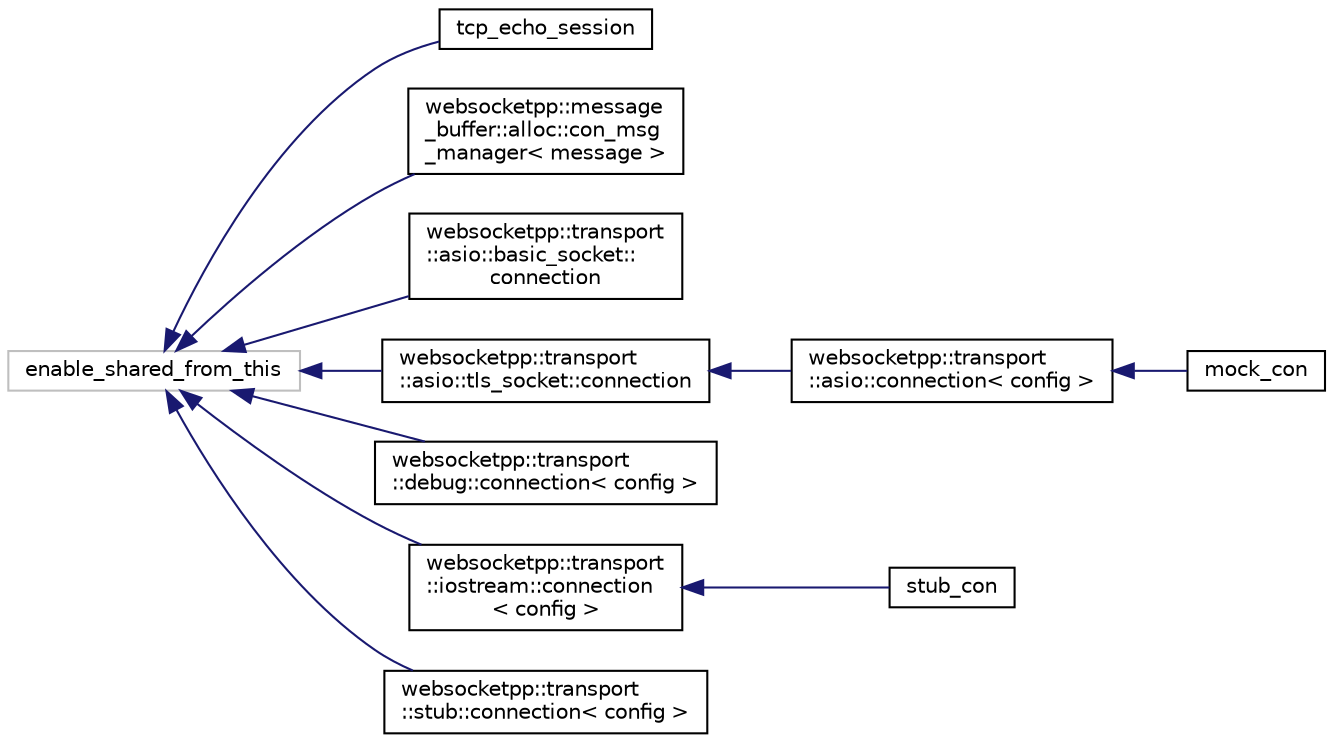 digraph "Graphical Class Hierarchy"
{
  edge [fontname="Helvetica",fontsize="10",labelfontname="Helvetica",labelfontsize="10"];
  node [fontname="Helvetica",fontsize="10",shape=record];
  rankdir="LR";
  Node3552 [label="enable_shared_from_this",height=0.2,width=0.4,color="grey75", fillcolor="white", style="filled"];
  Node3552 -> Node0 [dir="back",color="midnightblue",fontsize="10",style="solid",fontname="Helvetica"];
  Node0 [label="tcp_echo_session",height=0.2,width=0.4,color="black", fillcolor="white", style="filled",URL="$structtcp__echo__session.html"];
  Node3552 -> Node3554 [dir="back",color="midnightblue",fontsize="10",style="solid",fontname="Helvetica"];
  Node3554 [label="websocketpp::message\l_buffer::alloc::con_msg\l_manager\< message \>",height=0.2,width=0.4,color="black", fillcolor="white", style="filled",URL="$classwebsocketpp_1_1message__buffer_1_1alloc_1_1con__msg__manager.html"];
  Node3552 -> Node3555 [dir="back",color="midnightblue",fontsize="10",style="solid",fontname="Helvetica"];
  Node3555 [label="websocketpp::transport\l::asio::basic_socket::\lconnection",height=0.2,width=0.4,color="black", fillcolor="white", style="filled",URL="$classwebsocketpp_1_1transport_1_1asio_1_1basic__socket_1_1connection.html",tooltip="Basic Asio connection socket component. "];
  Node3552 -> Node3556 [dir="back",color="midnightblue",fontsize="10",style="solid",fontname="Helvetica"];
  Node3556 [label="websocketpp::transport\l::asio::tls_socket::connection",height=0.2,width=0.4,color="black", fillcolor="white", style="filled",URL="$classwebsocketpp_1_1transport_1_1asio_1_1tls__socket_1_1connection.html",tooltip="TLS enabled Asio connection socket component. "];
  Node3556 -> Node3557 [dir="back",color="midnightblue",fontsize="10",style="solid",fontname="Helvetica"];
  Node3557 [label="websocketpp::transport\l::asio::connection\< config \>",height=0.2,width=0.4,color="black", fillcolor="white", style="filled",URL="$classwebsocketpp_1_1transport_1_1asio_1_1connection.html",tooltip="Asio based connection transport component. "];
  Node3557 -> Node3558 [dir="back",color="midnightblue",fontsize="10",style="solid",fontname="Helvetica"];
  Node3558 [label="mock_con",height=0.2,width=0.4,color="black", fillcolor="white", style="filled",URL="$structmock__con.html"];
  Node3552 -> Node3559 [dir="back",color="midnightblue",fontsize="10",style="solid",fontname="Helvetica"];
  Node3559 [label="websocketpp::transport\l::debug::connection\< config \>",height=0.2,width=0.4,color="black", fillcolor="white", style="filled",URL="$classwebsocketpp_1_1transport_1_1debug_1_1connection.html"];
  Node3552 -> Node3560 [dir="back",color="midnightblue",fontsize="10",style="solid",fontname="Helvetica"];
  Node3560 [label="websocketpp::transport\l::iostream::connection\l\< config \>",height=0.2,width=0.4,color="black", fillcolor="white", style="filled",URL="$classwebsocketpp_1_1transport_1_1iostream_1_1connection.html"];
  Node3560 -> Node3561 [dir="back",color="midnightblue",fontsize="10",style="solid",fontname="Helvetica"];
  Node3561 [label="stub_con",height=0.2,width=0.4,color="black", fillcolor="white", style="filled",URL="$structstub__con.html"];
  Node3552 -> Node3562 [dir="back",color="midnightblue",fontsize="10",style="solid",fontname="Helvetica"];
  Node3562 [label="websocketpp::transport\l::stub::connection\< config \>",height=0.2,width=0.4,color="black", fillcolor="white", style="filled",URL="$classwebsocketpp_1_1transport_1_1stub_1_1connection.html"];
}

